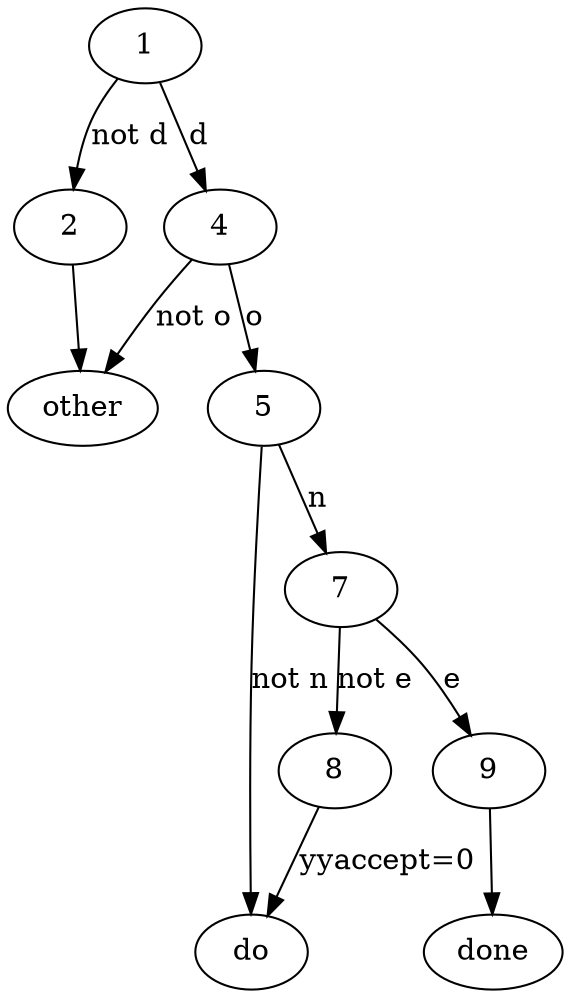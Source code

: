 /* Generated by re2c 1.0.3 on Wed Dec 30 21:52:53 2020 */
digraph re2c {
1 -> 2 [label="not d"]
1 -> 4 [label="d"]
2 -> 3
3 [label="other"]
4 -> 3 [label="not o"]
4 -> 5 [label="o"]
5 -> 6 [label="not n"]
5 -> 7 [label="n"]
6 [label="do"]
7 -> 8 [label="not e"]
7 -> 9 [label="e"]
8 -> 6 [label="yyaccept=0"]
9 -> 10
10 [label="done"]
}
